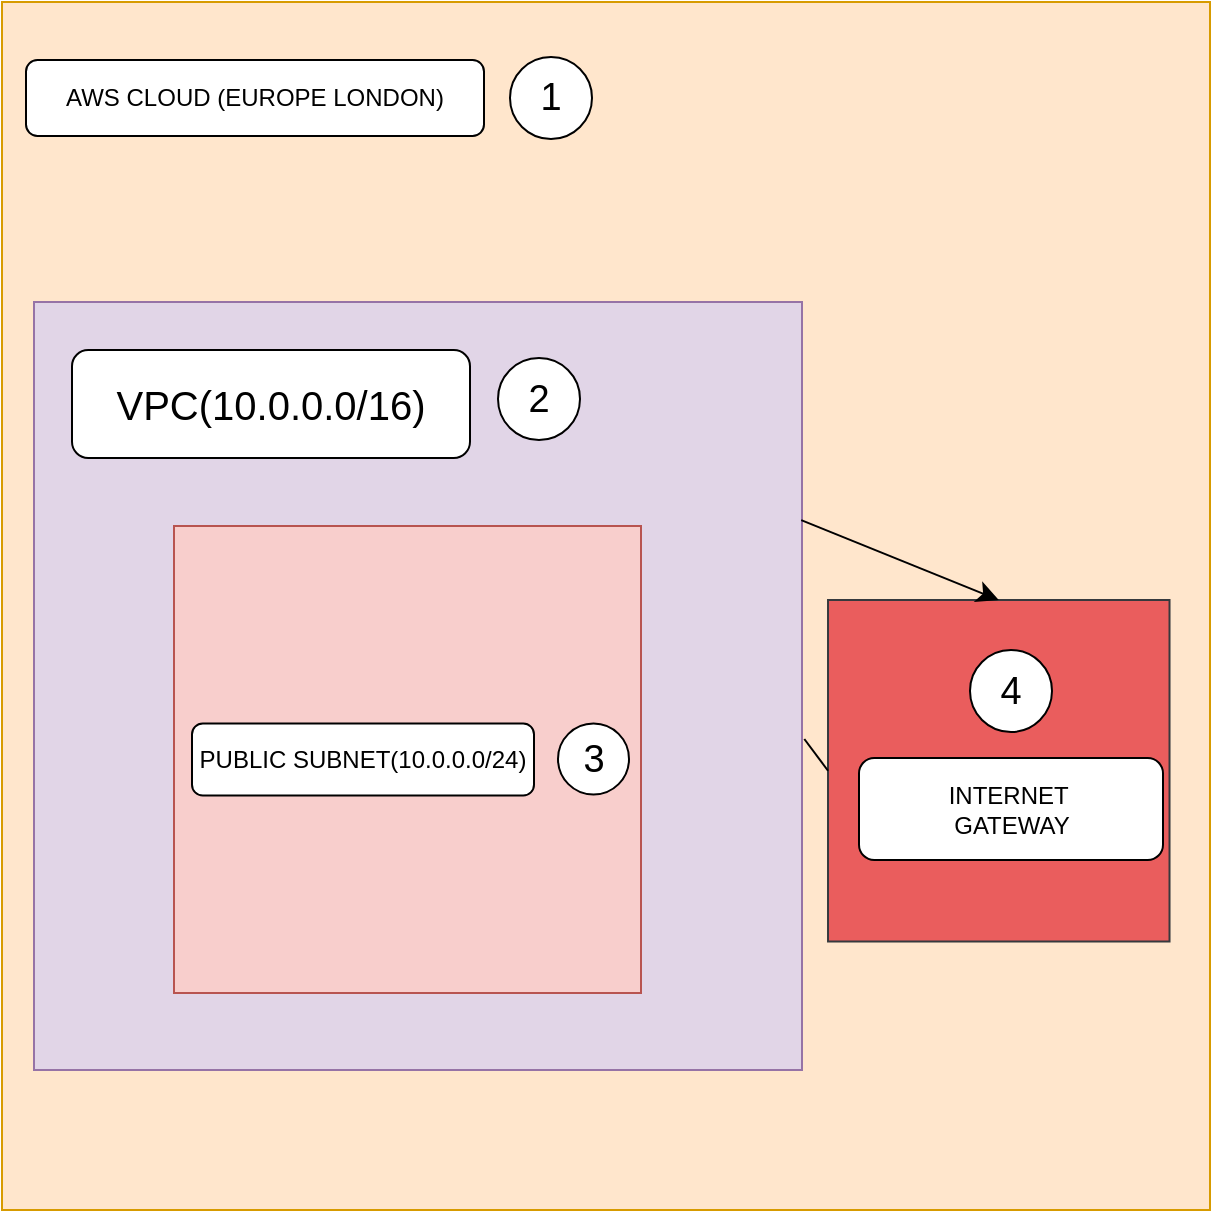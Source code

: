 <mxfile version="24.8.3">
  <diagram name="Page-1" id="Pke53z23x1tzq548-MCu">
    <mxGraphModel dx="1245" dy="709" grid="0" gridSize="10" guides="1" tooltips="1" connect="1" arrows="1" fold="1" page="0" pageScale="1" pageWidth="850" pageHeight="1100" math="0" shadow="0">
      <root>
        <mxCell id="0" />
        <mxCell id="1" parent="0" />
        <mxCell id="Dyft-aRGL0ZKKXDoQaCU-1" value="" style="whiteSpace=wrap;html=1;aspect=fixed;fillColor=#ffe6cc;strokeColor=#d79b00;" vertex="1" parent="1">
          <mxGeometry x="2" y="79" width="604" height="604" as="geometry" />
        </mxCell>
        <mxCell id="Dyft-aRGL0ZKKXDoQaCU-2" value="AWS CLOUD (EUROPE LONDON)" style="rounded=1;whiteSpace=wrap;html=1;" vertex="1" parent="1">
          <mxGeometry x="14" y="108" width="229" height="38" as="geometry" />
        </mxCell>
        <mxCell id="Dyft-aRGL0ZKKXDoQaCU-3" value="" style="whiteSpace=wrap;html=1;aspect=fixed;fillColor=#e1d5e7;strokeColor=#9673a6;verticalAlign=top;" vertex="1" parent="1">
          <mxGeometry x="18" y="229" width="384" height="384" as="geometry" />
        </mxCell>
        <mxCell id="Dyft-aRGL0ZKKXDoQaCU-4" value="&lt;font style=&quot;font-size: 20px;&quot;&gt;VPC(10.0.0.0/16)&lt;/font&gt;" style="rounded=1;whiteSpace=wrap;html=1;align=center;" vertex="1" parent="1">
          <mxGeometry x="37" y="253" width="199" height="54" as="geometry" />
        </mxCell>
        <mxCell id="Dyft-aRGL0ZKKXDoQaCU-5" value="" style="whiteSpace=wrap;html=1;aspect=fixed;fillColor=#f8cecc;strokeColor=#b85450;" vertex="1" parent="1">
          <mxGeometry x="88" y="341" width="233.5" height="233.5" as="geometry" />
        </mxCell>
        <mxCell id="Dyft-aRGL0ZKKXDoQaCU-6" value="PUBLIC SUBNET(10.0.0.0/24)" style="rounded=1;whiteSpace=wrap;html=1;" vertex="1" parent="1">
          <mxGeometry x="97" y="439.75" width="171" height="36" as="geometry" />
        </mxCell>
        <mxCell id="Dyft-aRGL0ZKKXDoQaCU-7" value="&lt;font style=&quot;font-size: 19px;&quot;&gt;1&lt;/font&gt;" style="ellipse;whiteSpace=wrap;html=1;aspect=fixed;" vertex="1" parent="1">
          <mxGeometry x="256" y="106.5" width="41" height="41" as="geometry" />
        </mxCell>
        <mxCell id="Dyft-aRGL0ZKKXDoQaCU-8" value="&lt;span style=&quot;font-size: 19px;&quot;&gt;2&lt;/span&gt;" style="ellipse;whiteSpace=wrap;html=1;aspect=fixed;" vertex="1" parent="1">
          <mxGeometry x="250" y="257" width="41" height="41" as="geometry" />
        </mxCell>
        <mxCell id="Dyft-aRGL0ZKKXDoQaCU-9" value="&lt;span style=&quot;font-size: 19px;&quot;&gt;3&lt;/span&gt;" style="ellipse;whiteSpace=wrap;html=1;aspect=fixed;" vertex="1" parent="1">
          <mxGeometry x="280" y="439.75" width="35.5" height="35.5" as="geometry" />
        </mxCell>
        <mxCell id="Dyft-aRGL0ZKKXDoQaCU-10" value="" style="whiteSpace=wrap;html=1;aspect=fixed;fillColor=#ea5d5d;strokeColor=#36393d;" vertex="1" parent="1">
          <mxGeometry x="415.01" y="378" width="170.75" height="170.75" as="geometry" />
        </mxCell>
        <mxCell id="Dyft-aRGL0ZKKXDoQaCU-11" value="INTERNET&amp;nbsp;&lt;div&gt;GATEWAY&lt;/div&gt;" style="rounded=1;whiteSpace=wrap;html=1;" vertex="1" parent="1">
          <mxGeometry x="430.5" y="457" width="152" height="51" as="geometry" />
        </mxCell>
        <mxCell id="Dyft-aRGL0ZKKXDoQaCU-12" value="&lt;span style=&quot;font-size: 19px;&quot;&gt;4&lt;/span&gt;" style="ellipse;whiteSpace=wrap;html=1;aspect=fixed;" vertex="1" parent="1">
          <mxGeometry x="486" y="403" width="41" height="41" as="geometry" />
        </mxCell>
        <mxCell id="Dyft-aRGL0ZKKXDoQaCU-16" value="" style="endArrow=none;html=1;rounded=0;fontSize=12;startSize=8;endSize=8;curved=1;entryX=0;entryY=0.5;entryDx=0;entryDy=0;exitX=1.003;exitY=0.569;exitDx=0;exitDy=0;exitPerimeter=0;" edge="1" parent="1" source="Dyft-aRGL0ZKKXDoQaCU-3" target="Dyft-aRGL0ZKKXDoQaCU-10">
          <mxGeometry width="50" height="50" relative="1" as="geometry">
            <mxPoint x="293" y="321" as="sourcePoint" />
            <mxPoint x="343" y="271" as="targetPoint" />
          </mxGeometry>
        </mxCell>
        <mxCell id="Dyft-aRGL0ZKKXDoQaCU-18" value="" style="endArrow=classic;html=1;rounded=0;fontSize=12;startSize=8;endSize=8;curved=1;entryX=0.5;entryY=0;entryDx=0;entryDy=0;exitX=0.999;exitY=0.284;exitDx=0;exitDy=0;exitPerimeter=0;strokeColor=#000000;" edge="1" parent="1" source="Dyft-aRGL0ZKKXDoQaCU-3" target="Dyft-aRGL0ZKKXDoQaCU-10">
          <mxGeometry width="50" height="50" relative="1" as="geometry">
            <mxPoint x="299" y="321" as="sourcePoint" />
            <mxPoint x="343" y="271" as="targetPoint" />
          </mxGeometry>
        </mxCell>
      </root>
    </mxGraphModel>
  </diagram>
</mxfile>
